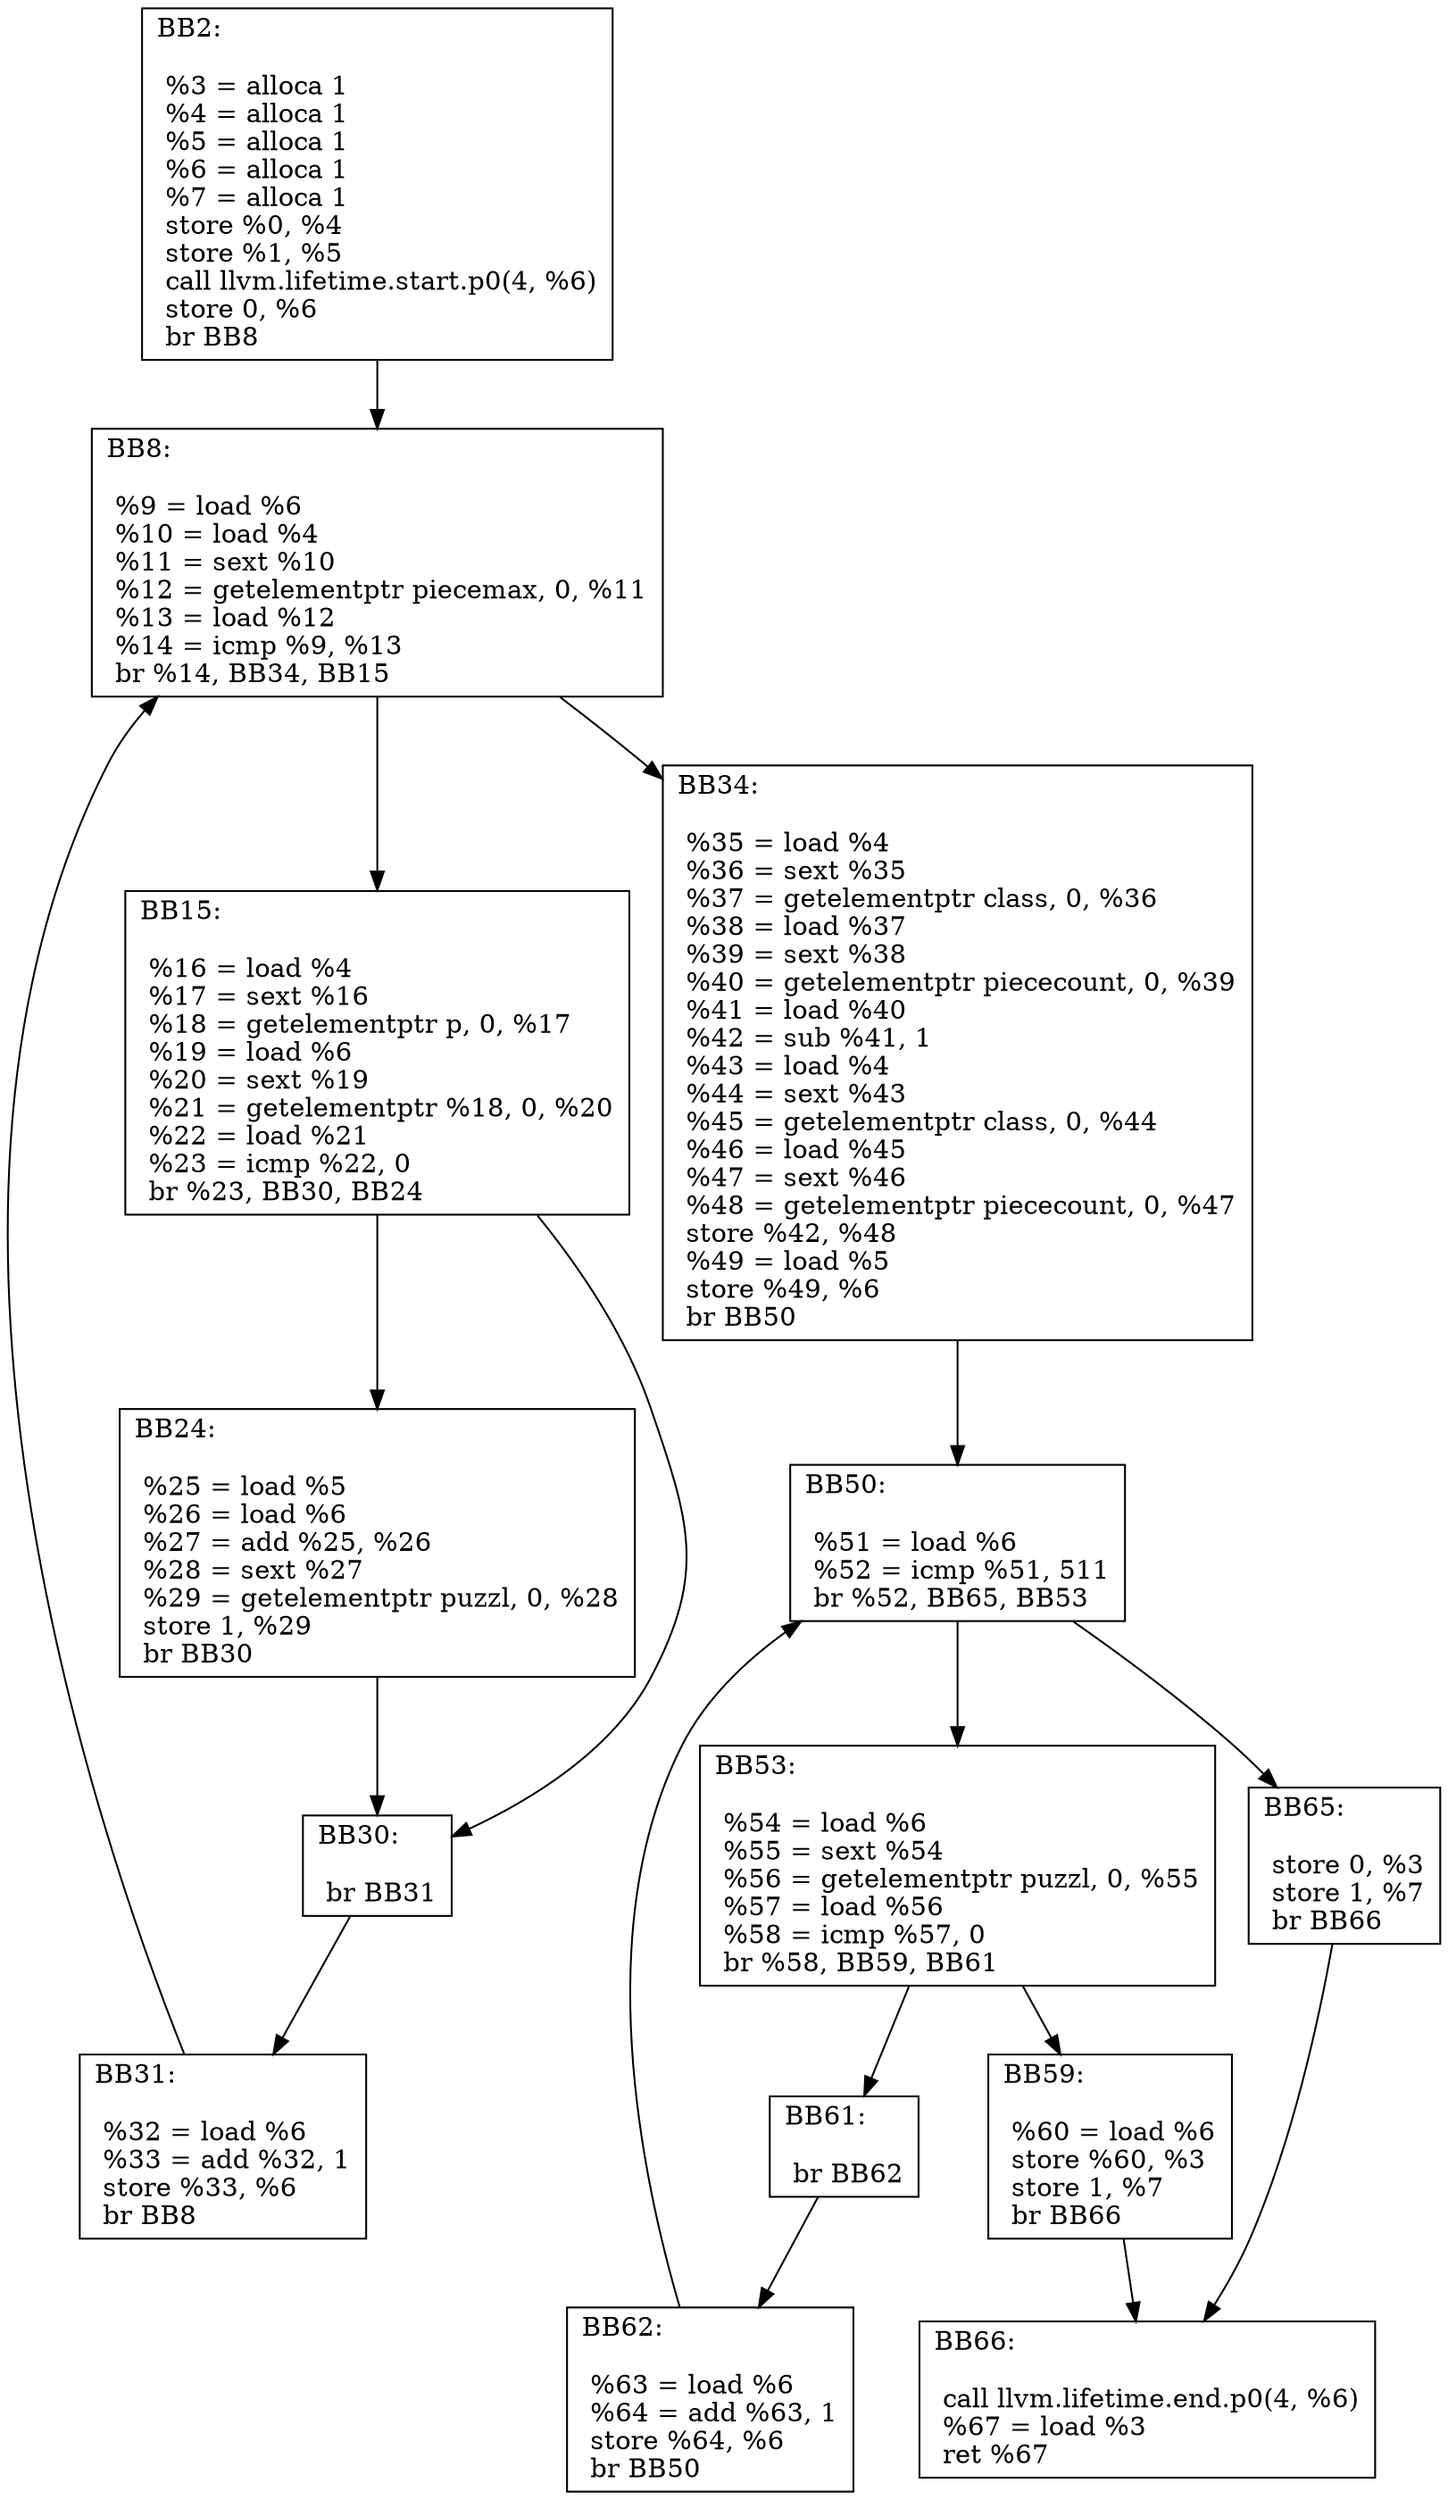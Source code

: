 digraph "CFG of Place function"{
	BB2[shape=record,label="{BB2:\l\l
	 %3 = alloca  1\l	 %4 = alloca  1\l	 %5 = alloca  1\l	 %6 = alloca  1\l	 %7 = alloca  1\l	 store  %0,  %4\l	 store  %1,  %5\l	 call llvm.lifetime.start.p0(4, %6)\l	 store  0,  %6\l	 br BB8\l	}"];
	BB2 -> BB8
	BB8[shape=record,label="{BB8:\l\l
	 %9 = load  %6\l	 %10 = load  %4\l	 %11 = sext  %10\l	 %12 = getelementptr  piecemax,  0,  %11\l	 %13 = load  %12\l	 %14 = icmp  %9,  %13\l	 br %14, BB34, BB15\l	}"];
	BB8 -> BB15
	BB8 -> BB34
	BB15[shape=record,label="{BB15:\l\l
	 %16 = load  %4\l	 %17 = sext  %16\l	 %18 = getelementptr  p,  0,  %17\l	 %19 = load  %6\l	 %20 = sext  %19\l	 %21 = getelementptr  %18,  0,  %20\l	 %22 = load  %21\l	 %23 = icmp  %22,  0\l	 br %23, BB30, BB24\l	}"];
	BB15 -> BB24
	BB15 -> BB30
	BB24[shape=record,label="{BB24:\l\l
	 %25 = load  %5\l	 %26 = load  %6\l	 %27 = add  %25,  %26\l	 %28 = sext  %27\l	 %29 = getelementptr  puzzl,  0,  %28\l	 store  1,  %29\l	 br BB30\l	}"];
	BB24 -> BB30
	BB30[shape=record,label="{BB30:\l\l
	 br BB31\l	}"];
	BB30 -> BB31
	BB31[shape=record,label="{BB31:\l\l
	 %32 = load  %6\l	 %33 = add  %32,  1\l	 store  %33,  %6\l	 br BB8\l	}"];
	BB31 -> BB8
	BB34[shape=record,label="{BB34:\l\l
	 %35 = load  %4\l	 %36 = sext  %35\l	 %37 = getelementptr  class,  0,  %36\l	 %38 = load  %37\l	 %39 = sext  %38\l	 %40 = getelementptr  piececount,  0,  %39\l	 %41 = load  %40\l	 %42 = sub  %41,  1\l	 %43 = load  %4\l	 %44 = sext  %43\l	 %45 = getelementptr  class,  0,  %44\l	 %46 = load  %45\l	 %47 = sext  %46\l	 %48 = getelementptr  piececount,  0,  %47\l	 store  %42,  %48\l	 %49 = load  %5\l	 store  %49,  %6\l	 br BB50\l	}"];
	BB34 -> BB50
	BB50[shape=record,label="{BB50:\l\l
	 %51 = load  %6\l	 %52 = icmp  %51,  511\l	 br %52, BB65, BB53\l	}"];
	BB50 -> BB53
	BB50 -> BB65
	BB53[shape=record,label="{BB53:\l\l
	 %54 = load  %6\l	 %55 = sext  %54\l	 %56 = getelementptr  puzzl,  0,  %55\l	 %57 = load  %56\l	 %58 = icmp  %57,  0\l	 br %58, BB59, BB61\l	}"];
	BB53 -> BB61
	BB53 -> BB59
	BB59[shape=record,label="{BB59:\l\l
	 %60 = load  %6\l	 store  %60,  %3\l	 store  1,  %7\l	 br BB66\l	}"];
	BB59 -> BB66
	BB61[shape=record,label="{BB61:\l\l
	 br BB62\l	}"];
	BB61 -> BB62
	BB62[shape=record,label="{BB62:\l\l
	 %63 = load  %6\l	 %64 = add  %63,  1\l	 store  %64,  %6\l	 br BB50\l	}"];
	BB62 -> BB50
	BB65[shape=record,label="{BB65:\l\l
	 store  0,  %3\l	 store  1,  %7\l	 br BB66\l	}"];
	BB65 -> BB66
	BB66[shape=record,label="{BB66:\l\l
	 call llvm.lifetime.end.p0(4, %6)\l	 %67 = load  %3\l	 ret %67\l	}"];
}
